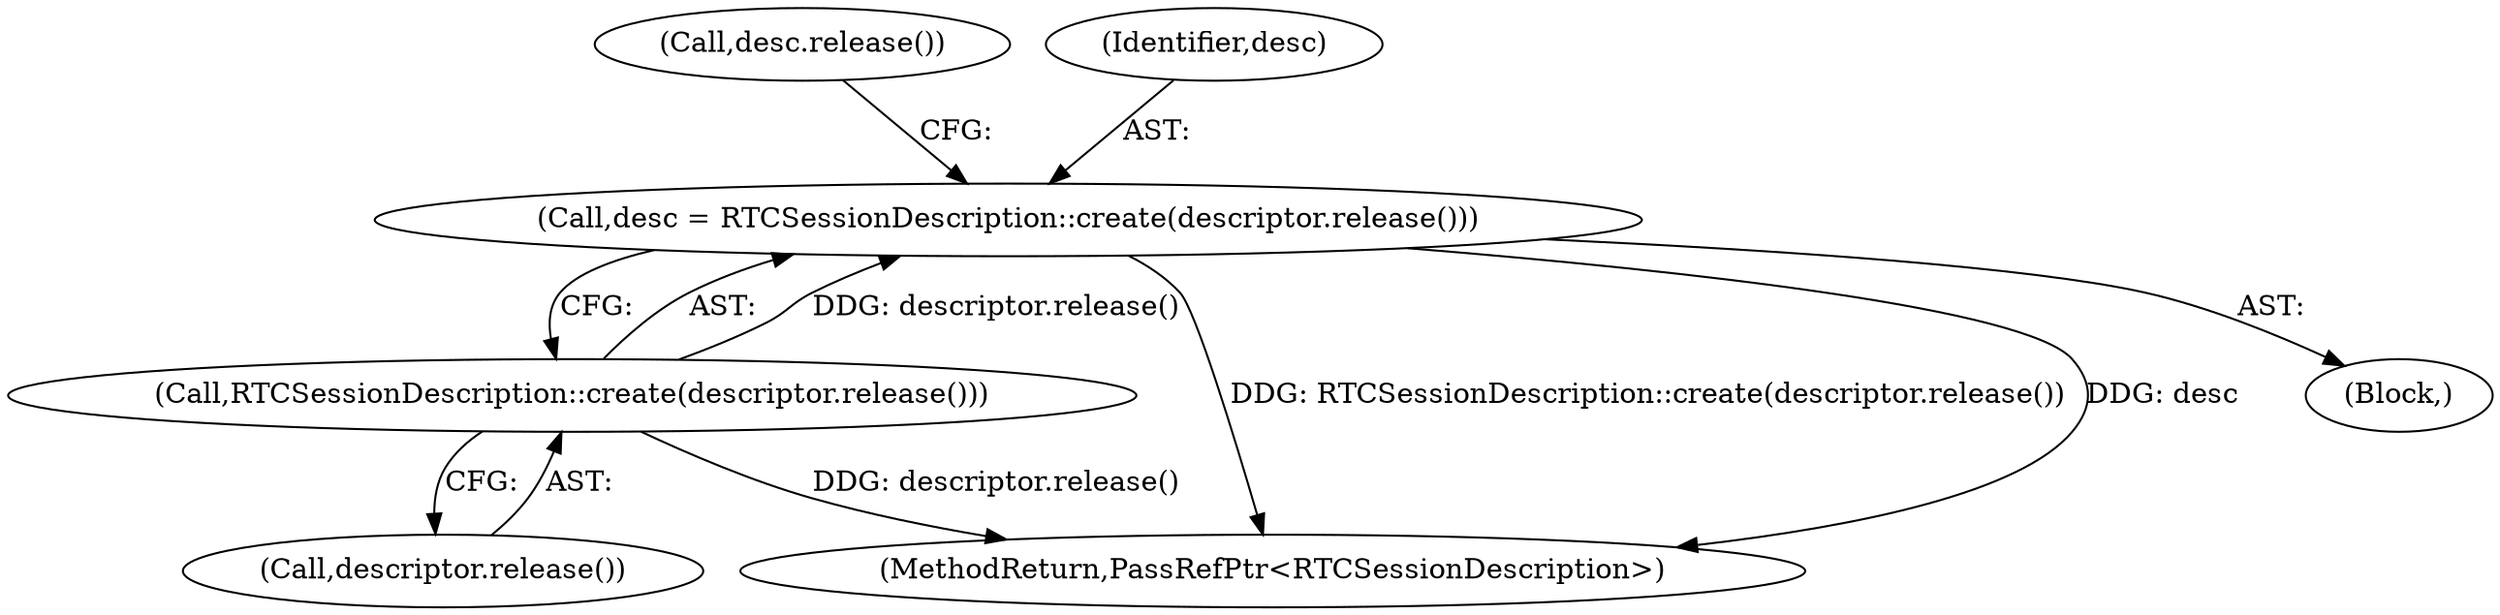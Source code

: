 digraph "1_Chrome_ab5e55ff333def909d025ac45da9ffa0d88a63f2_0@API" {
"1000127" [label="(Call,desc = RTCSessionDescription::create(descriptor.release()))"];
"1000129" [label="(Call,RTCSessionDescription::create(descriptor.release()))"];
"1000129" [label="(Call,RTCSessionDescription::create(descriptor.release()))"];
"1000133" [label="(MethodReturn,PassRefPtr<RTCSessionDescription>)"];
"1000132" [label="(Call,desc.release())"];
"1000127" [label="(Call,desc = RTCSessionDescription::create(descriptor.release()))"];
"1000128" [label="(Identifier,desc)"];
"1000102" [label="(Block,)"];
"1000130" [label="(Call,descriptor.release())"];
"1000127" -> "1000102"  [label="AST: "];
"1000127" -> "1000129"  [label="CFG: "];
"1000128" -> "1000127"  [label="AST: "];
"1000129" -> "1000127"  [label="AST: "];
"1000132" -> "1000127"  [label="CFG: "];
"1000127" -> "1000133"  [label="DDG: RTCSessionDescription::create(descriptor.release())"];
"1000127" -> "1000133"  [label="DDG: desc"];
"1000129" -> "1000127"  [label="DDG: descriptor.release()"];
"1000129" -> "1000130"  [label="CFG: "];
"1000130" -> "1000129"  [label="AST: "];
"1000129" -> "1000133"  [label="DDG: descriptor.release()"];
}
